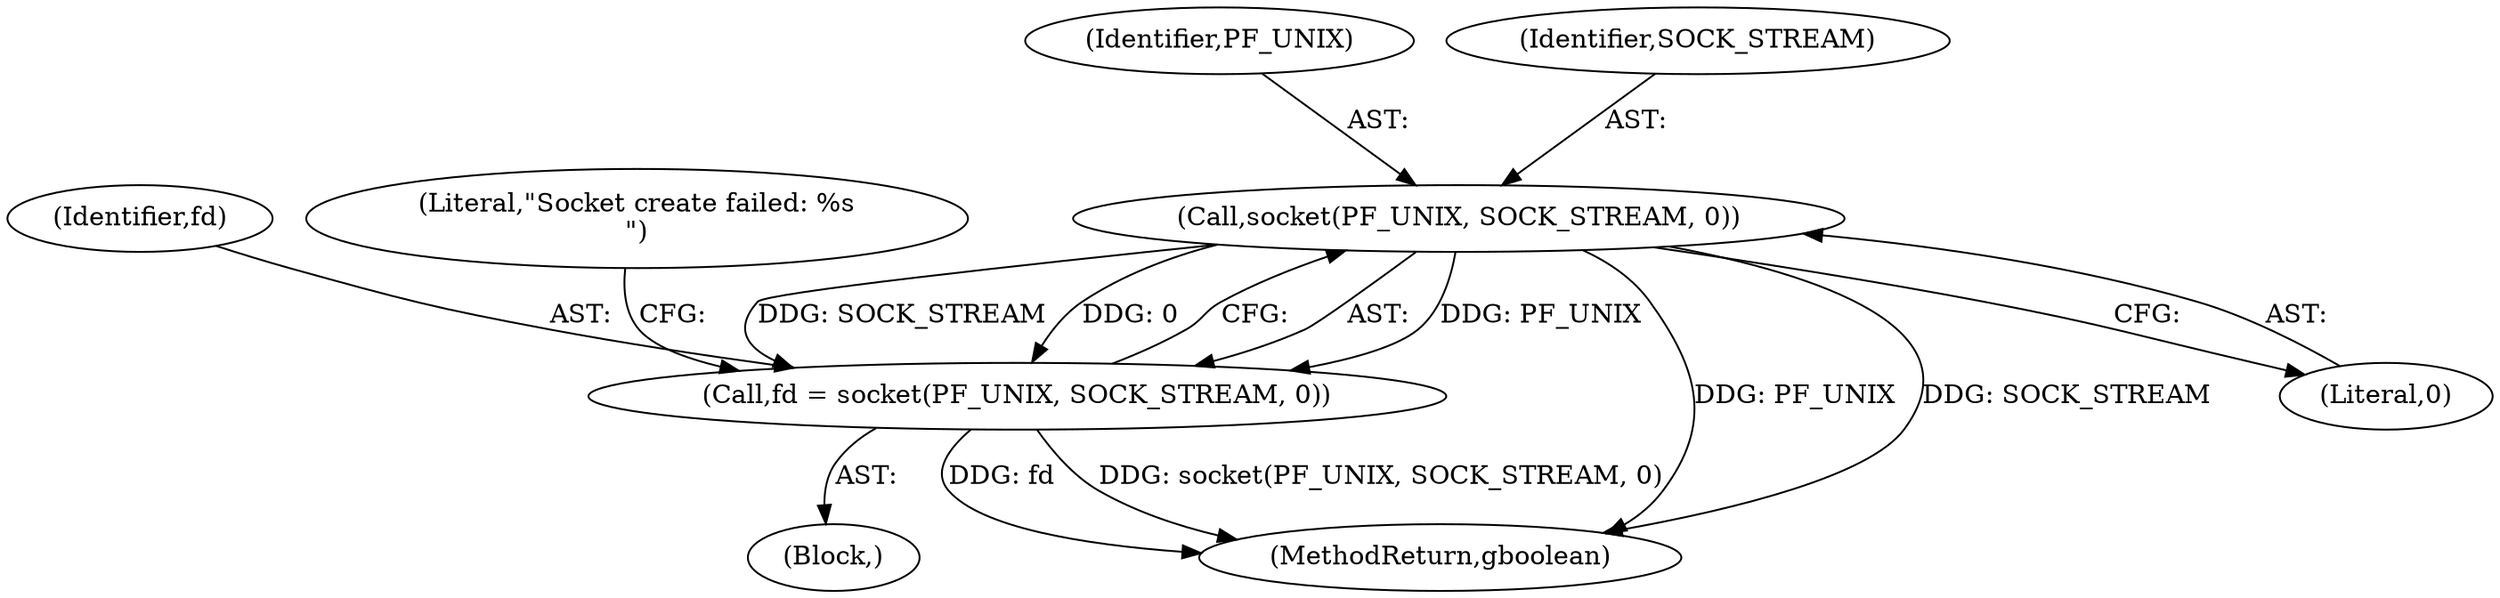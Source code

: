 digraph "0_lxde_f99163c6ff8b2f57c5f37b1ce5d62cf7450d4648@API" {
"1000135" [label="(Call,socket(PF_UNIX, SOCK_STREAM, 0))"];
"1000133" [label="(Call,fd = socket(PF_UNIX, SOCK_STREAM, 0))"];
"1000133" [label="(Call,fd = socket(PF_UNIX, SOCK_STREAM, 0))"];
"1000134" [label="(Identifier,fd)"];
"1000141" [label="(Literal,\"Socket create failed: %s\n\")"];
"1000339" [label="(MethodReturn,gboolean)"];
"1000120" [label="(Block,)"];
"1000136" [label="(Identifier,PF_UNIX)"];
"1000138" [label="(Literal,0)"];
"1000135" [label="(Call,socket(PF_UNIX, SOCK_STREAM, 0))"];
"1000137" [label="(Identifier,SOCK_STREAM)"];
"1000135" -> "1000133"  [label="AST: "];
"1000135" -> "1000138"  [label="CFG: "];
"1000136" -> "1000135"  [label="AST: "];
"1000137" -> "1000135"  [label="AST: "];
"1000138" -> "1000135"  [label="AST: "];
"1000133" -> "1000135"  [label="CFG: "];
"1000135" -> "1000339"  [label="DDG: PF_UNIX"];
"1000135" -> "1000339"  [label="DDG: SOCK_STREAM"];
"1000135" -> "1000133"  [label="DDG: PF_UNIX"];
"1000135" -> "1000133"  [label="DDG: SOCK_STREAM"];
"1000135" -> "1000133"  [label="DDG: 0"];
"1000133" -> "1000120"  [label="AST: "];
"1000134" -> "1000133"  [label="AST: "];
"1000141" -> "1000133"  [label="CFG: "];
"1000133" -> "1000339"  [label="DDG: fd"];
"1000133" -> "1000339"  [label="DDG: socket(PF_UNIX, SOCK_STREAM, 0)"];
}
